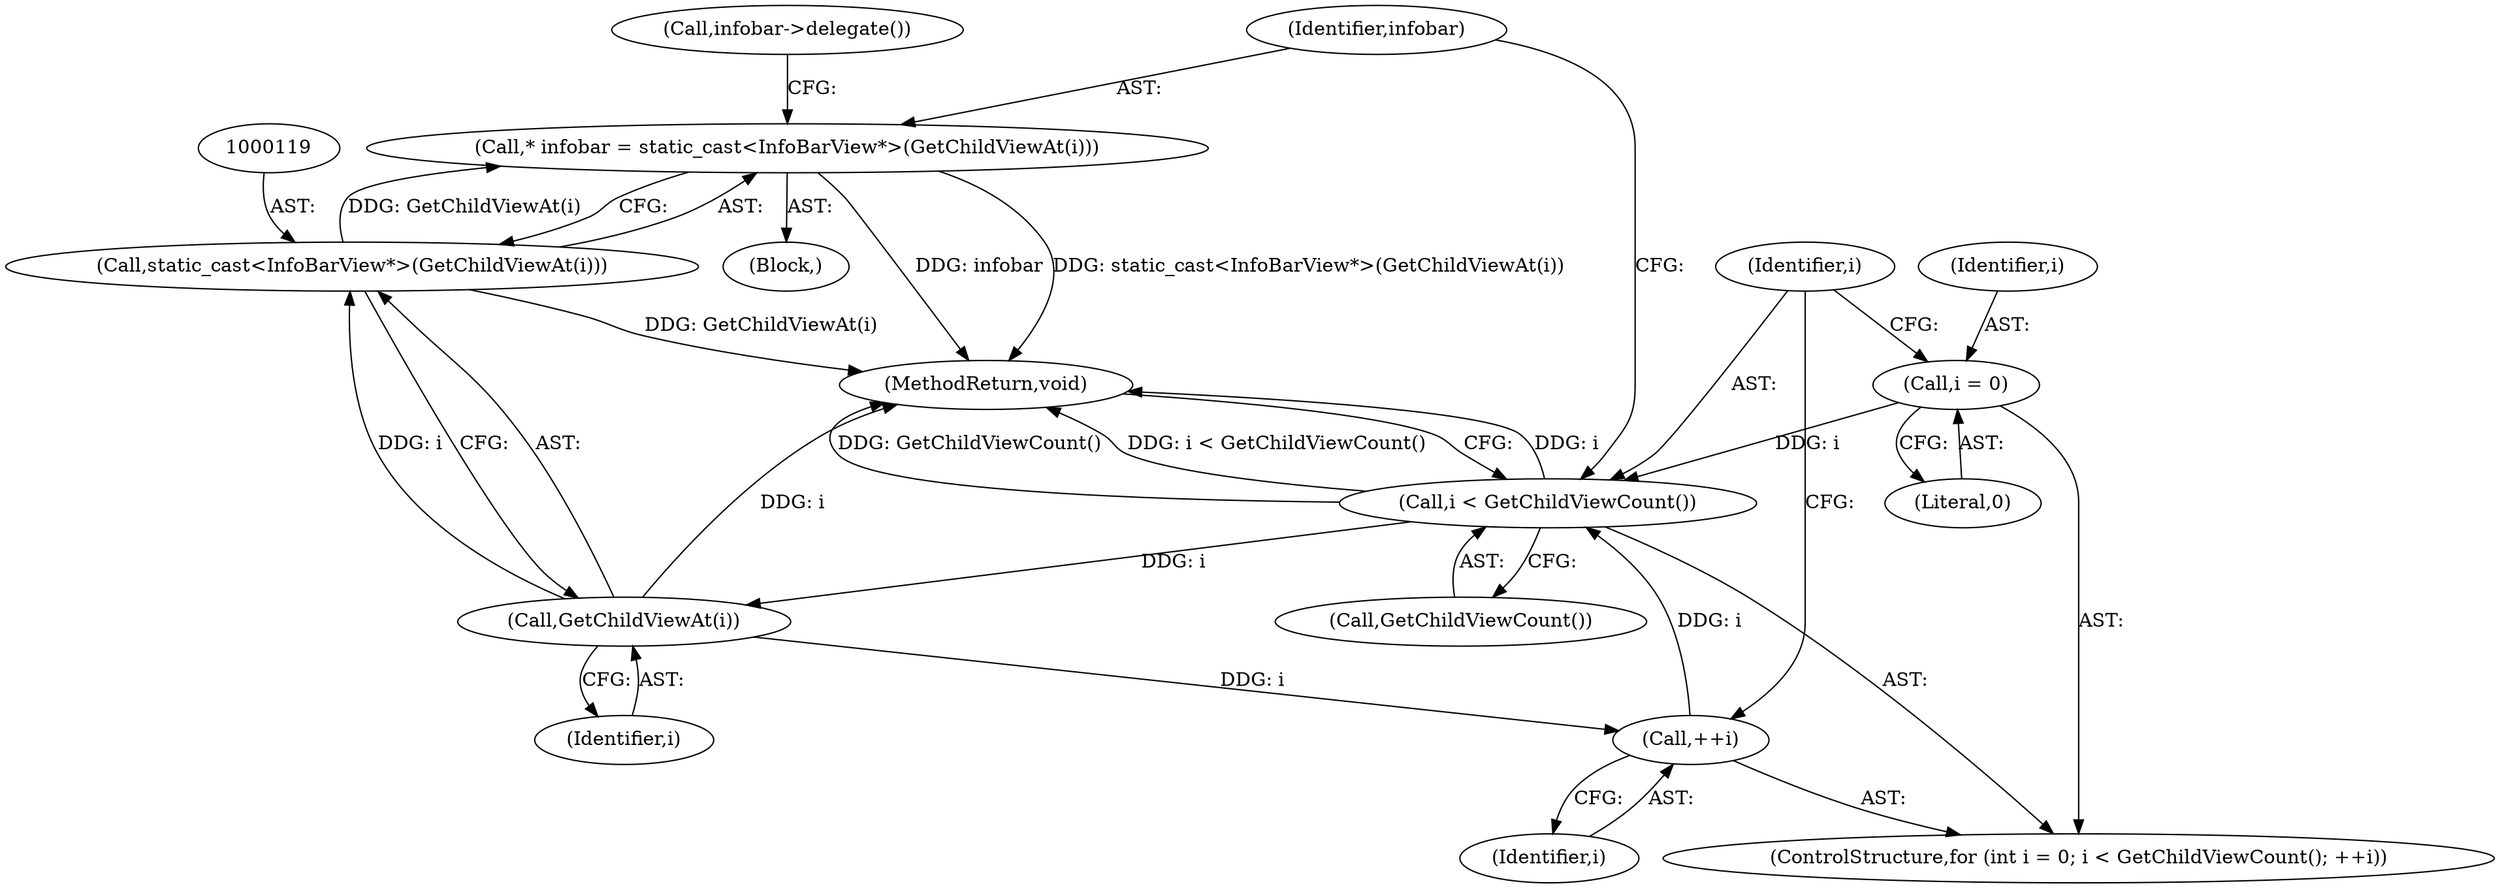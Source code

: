 digraph "0_Chrome_fc3c351a3d995f73ead5c92354396a7ec2b14e3f_9@pointer" {
"1000116" [label="(Call,* infobar = static_cast<InfoBarView*>(GetChildViewAt(i)))"];
"1000118" [label="(Call,static_cast<InfoBarView*>(GetChildViewAt(i)))"];
"1000120" [label="(Call,GetChildViewAt(i))"];
"1000109" [label="(Call,i < GetChildViewCount())"];
"1000106" [label="(Call,i = 0)"];
"1000112" [label="(Call,++i)"];
"1000110" [label="(Identifier,i)"];
"1000114" [label="(Block,)"];
"1000117" [label="(Identifier,infobar)"];
"1000106" [label="(Call,i = 0)"];
"1000124" [label="(Call,infobar->delegate())"];
"1000118" [label="(Call,static_cast<InfoBarView*>(GetChildViewAt(i)))"];
"1000135" [label="(MethodReturn,void)"];
"1000112" [label="(Call,++i)"];
"1000109" [label="(Call,i < GetChildViewCount())"];
"1000111" [label="(Call,GetChildViewCount())"];
"1000116" [label="(Call,* infobar = static_cast<InfoBarView*>(GetChildViewAt(i)))"];
"1000108" [label="(Literal,0)"];
"1000107" [label="(Identifier,i)"];
"1000113" [label="(Identifier,i)"];
"1000121" [label="(Identifier,i)"];
"1000120" [label="(Call,GetChildViewAt(i))"];
"1000104" [label="(ControlStructure,for (int i = 0; i < GetChildViewCount(); ++i))"];
"1000116" -> "1000114"  [label="AST: "];
"1000116" -> "1000118"  [label="CFG: "];
"1000117" -> "1000116"  [label="AST: "];
"1000118" -> "1000116"  [label="AST: "];
"1000124" -> "1000116"  [label="CFG: "];
"1000116" -> "1000135"  [label="DDG: infobar"];
"1000116" -> "1000135"  [label="DDG: static_cast<InfoBarView*>(GetChildViewAt(i))"];
"1000118" -> "1000116"  [label="DDG: GetChildViewAt(i)"];
"1000118" -> "1000120"  [label="CFG: "];
"1000119" -> "1000118"  [label="AST: "];
"1000120" -> "1000118"  [label="AST: "];
"1000118" -> "1000135"  [label="DDG: GetChildViewAt(i)"];
"1000120" -> "1000118"  [label="DDG: i"];
"1000120" -> "1000121"  [label="CFG: "];
"1000121" -> "1000120"  [label="AST: "];
"1000120" -> "1000135"  [label="DDG: i"];
"1000120" -> "1000112"  [label="DDG: i"];
"1000109" -> "1000120"  [label="DDG: i"];
"1000109" -> "1000104"  [label="AST: "];
"1000109" -> "1000111"  [label="CFG: "];
"1000110" -> "1000109"  [label="AST: "];
"1000111" -> "1000109"  [label="AST: "];
"1000117" -> "1000109"  [label="CFG: "];
"1000135" -> "1000109"  [label="CFG: "];
"1000109" -> "1000135"  [label="DDG: i"];
"1000109" -> "1000135"  [label="DDG: GetChildViewCount()"];
"1000109" -> "1000135"  [label="DDG: i < GetChildViewCount()"];
"1000106" -> "1000109"  [label="DDG: i"];
"1000112" -> "1000109"  [label="DDG: i"];
"1000106" -> "1000104"  [label="AST: "];
"1000106" -> "1000108"  [label="CFG: "];
"1000107" -> "1000106"  [label="AST: "];
"1000108" -> "1000106"  [label="AST: "];
"1000110" -> "1000106"  [label="CFG: "];
"1000112" -> "1000104"  [label="AST: "];
"1000112" -> "1000113"  [label="CFG: "];
"1000113" -> "1000112"  [label="AST: "];
"1000110" -> "1000112"  [label="CFG: "];
}
